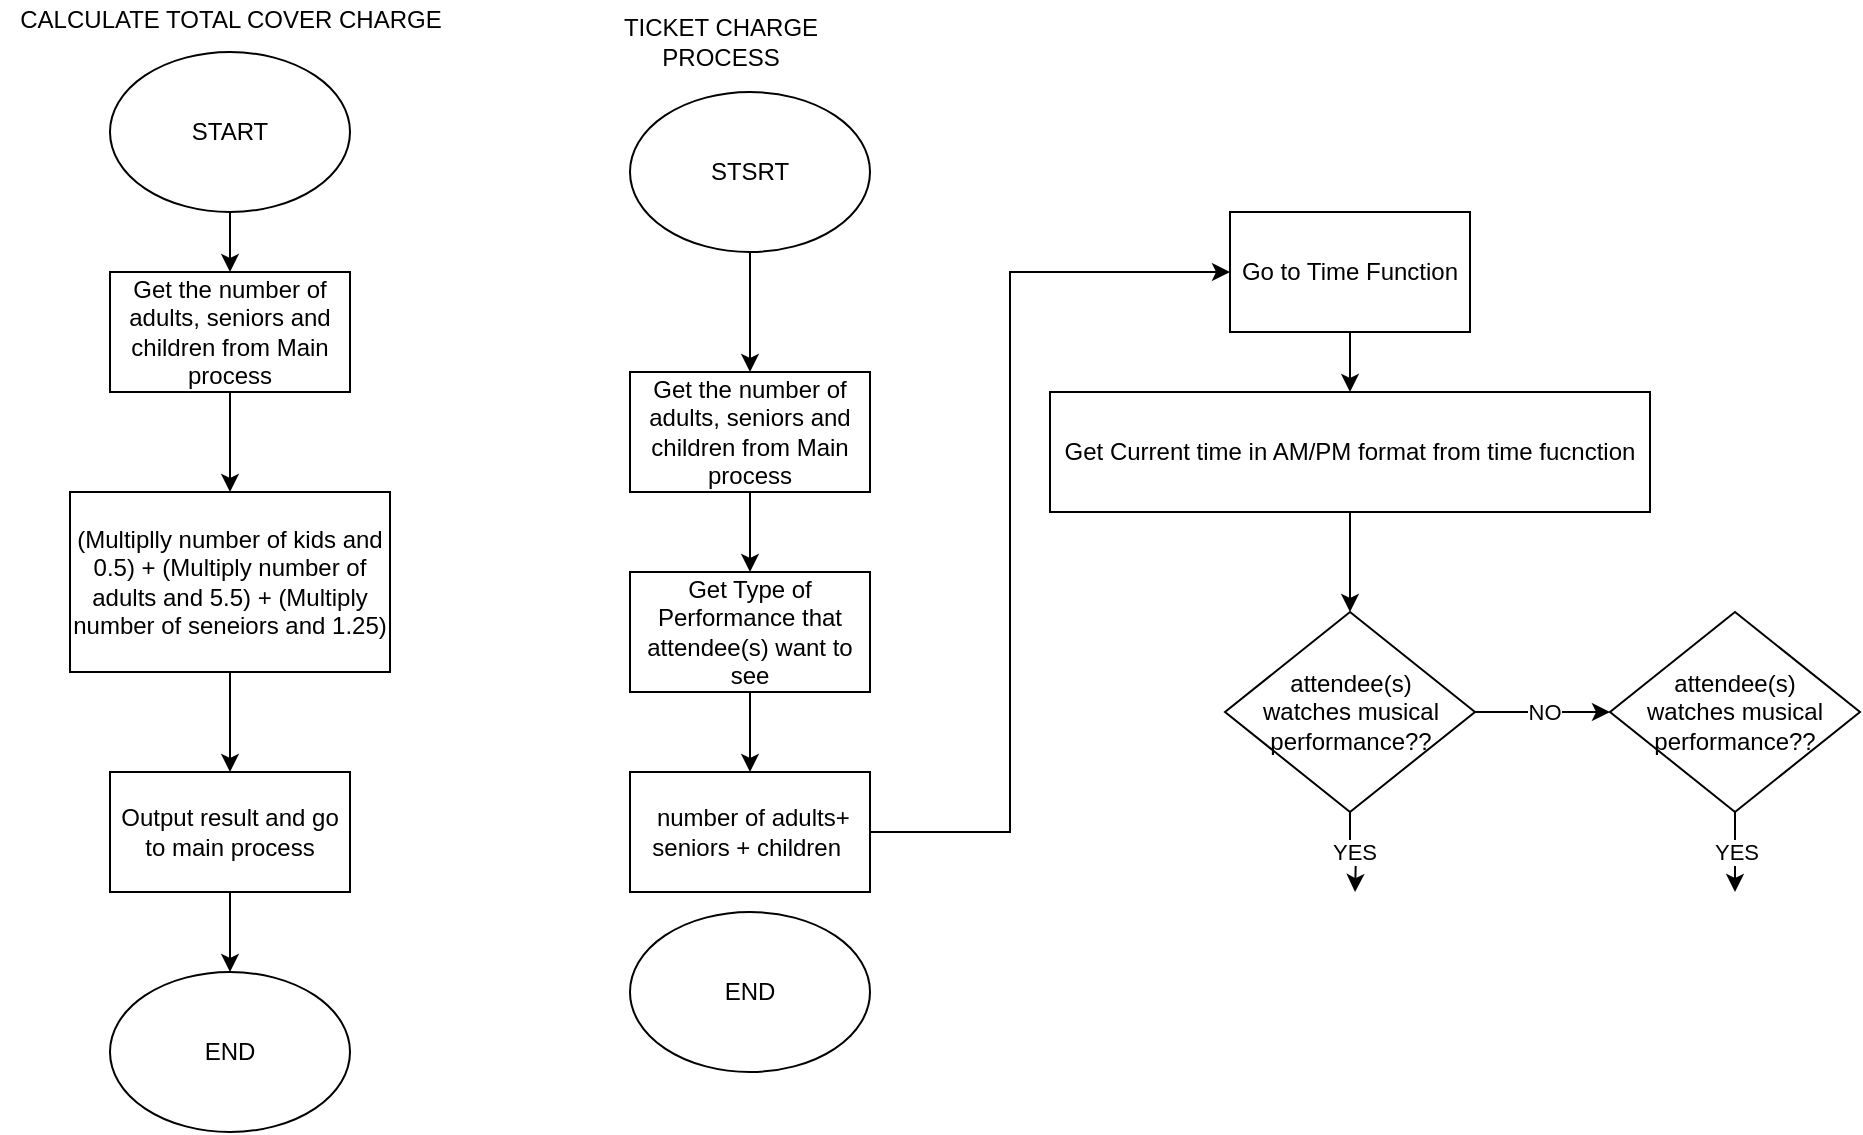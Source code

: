 <mxfile version="12.8.1" type="github">
  <diagram id="C5RBs43oDa-KdzZeNtuy" name="Page-1">
    <mxGraphModel dx="1021" dy="529" grid="1" gridSize="10" guides="1" tooltips="1" connect="1" arrows="1" fold="1" page="1" pageScale="1" pageWidth="1169" pageHeight="827" math="0" shadow="0">
      <root>
        <mxCell id="WIyWlLk6GJQsqaUBKTNV-0" />
        <mxCell id="WIyWlLk6GJQsqaUBKTNV-1" parent="WIyWlLk6GJQsqaUBKTNV-0" />
        <mxCell id="uj49Rtw7FwXmR8BoE2G_-5" value="" style="edgeStyle=orthogonalEdgeStyle;rounded=0;orthogonalLoop=1;jettySize=auto;html=1;" parent="WIyWlLk6GJQsqaUBKTNV-1" source="uj49Rtw7FwXmR8BoE2G_-0" target="uj49Rtw7FwXmR8BoE2G_-2" edge="1">
          <mxGeometry relative="1" as="geometry" />
        </mxCell>
        <mxCell id="uj49Rtw7FwXmR8BoE2G_-0" value="Get the number of adults, seniors and children from Main process" style="rounded=0;whiteSpace=wrap;html=1;" parent="WIyWlLk6GJQsqaUBKTNV-1" vertex="1">
          <mxGeometry x="130" y="150" width="120" height="60" as="geometry" />
        </mxCell>
        <mxCell id="uj49Rtw7FwXmR8BoE2G_-6" value="" style="edgeStyle=orthogonalEdgeStyle;rounded=0;orthogonalLoop=1;jettySize=auto;html=1;" parent="WIyWlLk6GJQsqaUBKTNV-1" source="uj49Rtw7FwXmR8BoE2G_-2" target="uj49Rtw7FwXmR8BoE2G_-4" edge="1">
          <mxGeometry relative="1" as="geometry" />
        </mxCell>
        <mxCell id="uj49Rtw7FwXmR8BoE2G_-2" value="(Multiplly number of kids and 0.5) + (Multiply number of adults and 5.5) + (Multiply number of seneiors and 1.25)" style="rounded=0;whiteSpace=wrap;html=1;" parent="WIyWlLk6GJQsqaUBKTNV-1" vertex="1">
          <mxGeometry x="110" y="260" width="160" height="90" as="geometry" />
        </mxCell>
        <mxCell id="uj49Rtw7FwXmR8BoE2G_-19" value="" style="edgeStyle=orthogonalEdgeStyle;rounded=0;orthogonalLoop=1;jettySize=auto;html=1;" parent="WIyWlLk6GJQsqaUBKTNV-1" source="uj49Rtw7FwXmR8BoE2G_-4" target="uj49Rtw7FwXmR8BoE2G_-18" edge="1">
          <mxGeometry relative="1" as="geometry" />
        </mxCell>
        <mxCell id="uj49Rtw7FwXmR8BoE2G_-4" value="Output result and go to main process" style="rounded=0;whiteSpace=wrap;html=1;" parent="WIyWlLk6GJQsqaUBKTNV-1" vertex="1">
          <mxGeometry x="130" y="400" width="120" height="60" as="geometry" />
        </mxCell>
        <mxCell id="uj49Rtw7FwXmR8BoE2G_-7" value="CALCULATE TOTAL COVER CHARGE" style="text;html=1;align=center;verticalAlign=middle;resizable=0;points=[];autosize=1;" parent="WIyWlLk6GJQsqaUBKTNV-1" vertex="1">
          <mxGeometry x="75" y="14" width="230" height="20" as="geometry" />
        </mxCell>
        <mxCell id="uj49Rtw7FwXmR8BoE2G_-17" value="" style="edgeStyle=orthogonalEdgeStyle;rounded=0;orthogonalLoop=1;jettySize=auto;html=1;" parent="WIyWlLk6GJQsqaUBKTNV-1" source="uj49Rtw7FwXmR8BoE2G_-16" target="uj49Rtw7FwXmR8BoE2G_-0" edge="1">
          <mxGeometry relative="1" as="geometry" />
        </mxCell>
        <mxCell id="uj49Rtw7FwXmR8BoE2G_-16" value="START" style="ellipse;whiteSpace=wrap;html=1;" parent="WIyWlLk6GJQsqaUBKTNV-1" vertex="1">
          <mxGeometry x="130" y="40" width="120" height="80" as="geometry" />
        </mxCell>
        <mxCell id="uj49Rtw7FwXmR8BoE2G_-18" value="END" style="ellipse;whiteSpace=wrap;html=1;" parent="WIyWlLk6GJQsqaUBKTNV-1" vertex="1">
          <mxGeometry x="130" y="500" width="120" height="80" as="geometry" />
        </mxCell>
        <mxCell id="uj49Rtw7FwXmR8BoE2G_-24" value="TICKET CHARGE&lt;br&gt;PROCESS" style="text;html=1;align=center;verticalAlign=middle;resizable=0;points=[];autosize=1;" parent="WIyWlLk6GJQsqaUBKTNV-1" vertex="1">
          <mxGeometry x="380" y="20" width="110" height="30" as="geometry" />
        </mxCell>
        <mxCell id="uj49Rtw7FwXmR8BoE2G_-25" value="END" style="ellipse;whiteSpace=wrap;html=1;" parent="WIyWlLk6GJQsqaUBKTNV-1" vertex="1">
          <mxGeometry x="390" y="470" width="120" height="80" as="geometry" />
        </mxCell>
        <mxCell id="uj49Rtw7FwXmR8BoE2G_-29" value="" style="edgeStyle=orthogonalEdgeStyle;rounded=0;orthogonalLoop=1;jettySize=auto;html=1;" parent="WIyWlLk6GJQsqaUBKTNV-1" source="uj49Rtw7FwXmR8BoE2G_-26" target="uj49Rtw7FwXmR8BoE2G_-27" edge="1">
          <mxGeometry relative="1" as="geometry" />
        </mxCell>
        <mxCell id="uj49Rtw7FwXmR8BoE2G_-26" value="STSRT" style="ellipse;whiteSpace=wrap;html=1;" parent="WIyWlLk6GJQsqaUBKTNV-1" vertex="1">
          <mxGeometry x="390" y="60" width="120" height="80" as="geometry" />
        </mxCell>
        <mxCell id="uj49Rtw7FwXmR8BoE2G_-30" value="" style="edgeStyle=orthogonalEdgeStyle;rounded=0;orthogonalLoop=1;jettySize=auto;html=1;" parent="WIyWlLk6GJQsqaUBKTNV-1" source="uj49Rtw7FwXmR8BoE2G_-27" target="uj49Rtw7FwXmR8BoE2G_-28" edge="1">
          <mxGeometry relative="1" as="geometry" />
        </mxCell>
        <mxCell id="uj49Rtw7FwXmR8BoE2G_-27" value="Get the number of adults, seniors and children from Main process" style="rounded=0;whiteSpace=wrap;html=1;" parent="WIyWlLk6GJQsqaUBKTNV-1" vertex="1">
          <mxGeometry x="390" y="200" width="120" height="60" as="geometry" />
        </mxCell>
        <mxCell id="uj49Rtw7FwXmR8BoE2G_-35" value="" style="edgeStyle=orthogonalEdgeStyle;rounded=0;orthogonalLoop=1;jettySize=auto;html=1;" parent="WIyWlLk6GJQsqaUBKTNV-1" source="uj49Rtw7FwXmR8BoE2G_-28" target="uj49Rtw7FwXmR8BoE2G_-34" edge="1">
          <mxGeometry relative="1" as="geometry" />
        </mxCell>
        <mxCell id="uj49Rtw7FwXmR8BoE2G_-28" value="Get Type of Performance that attendee(s) want to see" style="rounded=0;whiteSpace=wrap;html=1;" parent="WIyWlLk6GJQsqaUBKTNV-1" vertex="1">
          <mxGeometry x="390" y="300" width="120" height="60" as="geometry" />
        </mxCell>
        <mxCell id="uj49Rtw7FwXmR8BoE2G_-37" style="edgeStyle=orthogonalEdgeStyle;rounded=0;orthogonalLoop=1;jettySize=auto;html=1;entryX=0;entryY=0.5;entryDx=0;entryDy=0;" parent="WIyWlLk6GJQsqaUBKTNV-1" source="uj49Rtw7FwXmR8BoE2G_-34" target="uj49Rtw7FwXmR8BoE2G_-36" edge="1">
          <mxGeometry relative="1" as="geometry">
            <Array as="points">
              <mxPoint x="580" y="430" />
              <mxPoint x="580" y="150" />
            </Array>
          </mxGeometry>
        </mxCell>
        <mxCell id="uj49Rtw7FwXmR8BoE2G_-34" value="&amp;nbsp;number of adults+ seniors + children&amp;nbsp;" style="rounded=0;whiteSpace=wrap;html=1;" parent="WIyWlLk6GJQsqaUBKTNV-1" vertex="1">
          <mxGeometry x="390" y="400" width="120" height="60" as="geometry" />
        </mxCell>
        <mxCell id="uj49Rtw7FwXmR8BoE2G_-39" value="" style="edgeStyle=orthogonalEdgeStyle;rounded=0;orthogonalLoop=1;jettySize=auto;html=1;" parent="WIyWlLk6GJQsqaUBKTNV-1" source="uj49Rtw7FwXmR8BoE2G_-36" target="uj49Rtw7FwXmR8BoE2G_-38" edge="1">
          <mxGeometry relative="1" as="geometry" />
        </mxCell>
        <mxCell id="uj49Rtw7FwXmR8BoE2G_-36" value="Go to Time Function" style="rounded=0;whiteSpace=wrap;html=1;" parent="WIyWlLk6GJQsqaUBKTNV-1" vertex="1">
          <mxGeometry x="690" y="120" width="120" height="60" as="geometry" />
        </mxCell>
        <mxCell id="uj49Rtw7FwXmR8BoE2G_-51" value="" style="edgeStyle=orthogonalEdgeStyle;rounded=0;orthogonalLoop=1;jettySize=auto;html=1;" parent="WIyWlLk6GJQsqaUBKTNV-1" source="uj49Rtw7FwXmR8BoE2G_-38" target="uj49Rtw7FwXmR8BoE2G_-41" edge="1">
          <mxGeometry relative="1" as="geometry" />
        </mxCell>
        <mxCell id="uj49Rtw7FwXmR8BoE2G_-38" value="Get Current time in AM/PM format from time fucnction" style="rounded=0;whiteSpace=wrap;html=1;" parent="WIyWlLk6GJQsqaUBKTNV-1" vertex="1">
          <mxGeometry x="600" y="210" width="300" height="60" as="geometry" />
        </mxCell>
        <mxCell id="uj49Rtw7FwXmR8BoE2G_-43" value="NO" style="edgeStyle=orthogonalEdgeStyle;rounded=0;orthogonalLoop=1;jettySize=auto;html=1;" parent="WIyWlLk6GJQsqaUBKTNV-1" source="uj49Rtw7FwXmR8BoE2G_-41" target="uj49Rtw7FwXmR8BoE2G_-42" edge="1">
          <mxGeometry relative="1" as="geometry" />
        </mxCell>
        <mxCell id="uj49Rtw7FwXmR8BoE2G_-49" value="YES" style="edgeStyle=orthogonalEdgeStyle;rounded=0;orthogonalLoop=1;jettySize=auto;html=1;" parent="WIyWlLk6GJQsqaUBKTNV-1" source="uj49Rtw7FwXmR8BoE2G_-41" edge="1">
          <mxGeometry relative="1" as="geometry">
            <mxPoint x="752.529" y="460.022" as="targetPoint" />
          </mxGeometry>
        </mxCell>
        <mxCell id="uj49Rtw7FwXmR8BoE2G_-41" value="attendee(s) &lt;br&gt;watches musical performance??" style="rhombus;whiteSpace=wrap;html=1;" parent="WIyWlLk6GJQsqaUBKTNV-1" vertex="1">
          <mxGeometry x="687.5" y="320" width="125" height="100" as="geometry" />
        </mxCell>
        <mxCell id="uj49Rtw7FwXmR8BoE2G_-53" value="YES" style="edgeStyle=orthogonalEdgeStyle;rounded=0;orthogonalLoop=1;jettySize=auto;html=1;" parent="WIyWlLk6GJQsqaUBKTNV-1" source="uj49Rtw7FwXmR8BoE2G_-42" edge="1">
          <mxGeometry relative="1" as="geometry">
            <mxPoint x="942.5" y="460" as="targetPoint" />
          </mxGeometry>
        </mxCell>
        <mxCell id="uj49Rtw7FwXmR8BoE2G_-42" value="attendee(s) &lt;br&gt;watches musical performance??" style="rhombus;whiteSpace=wrap;html=1;" parent="WIyWlLk6GJQsqaUBKTNV-1" vertex="1">
          <mxGeometry x="880" y="320" width="125" height="100" as="geometry" />
        </mxCell>
      </root>
    </mxGraphModel>
  </diagram>
</mxfile>

